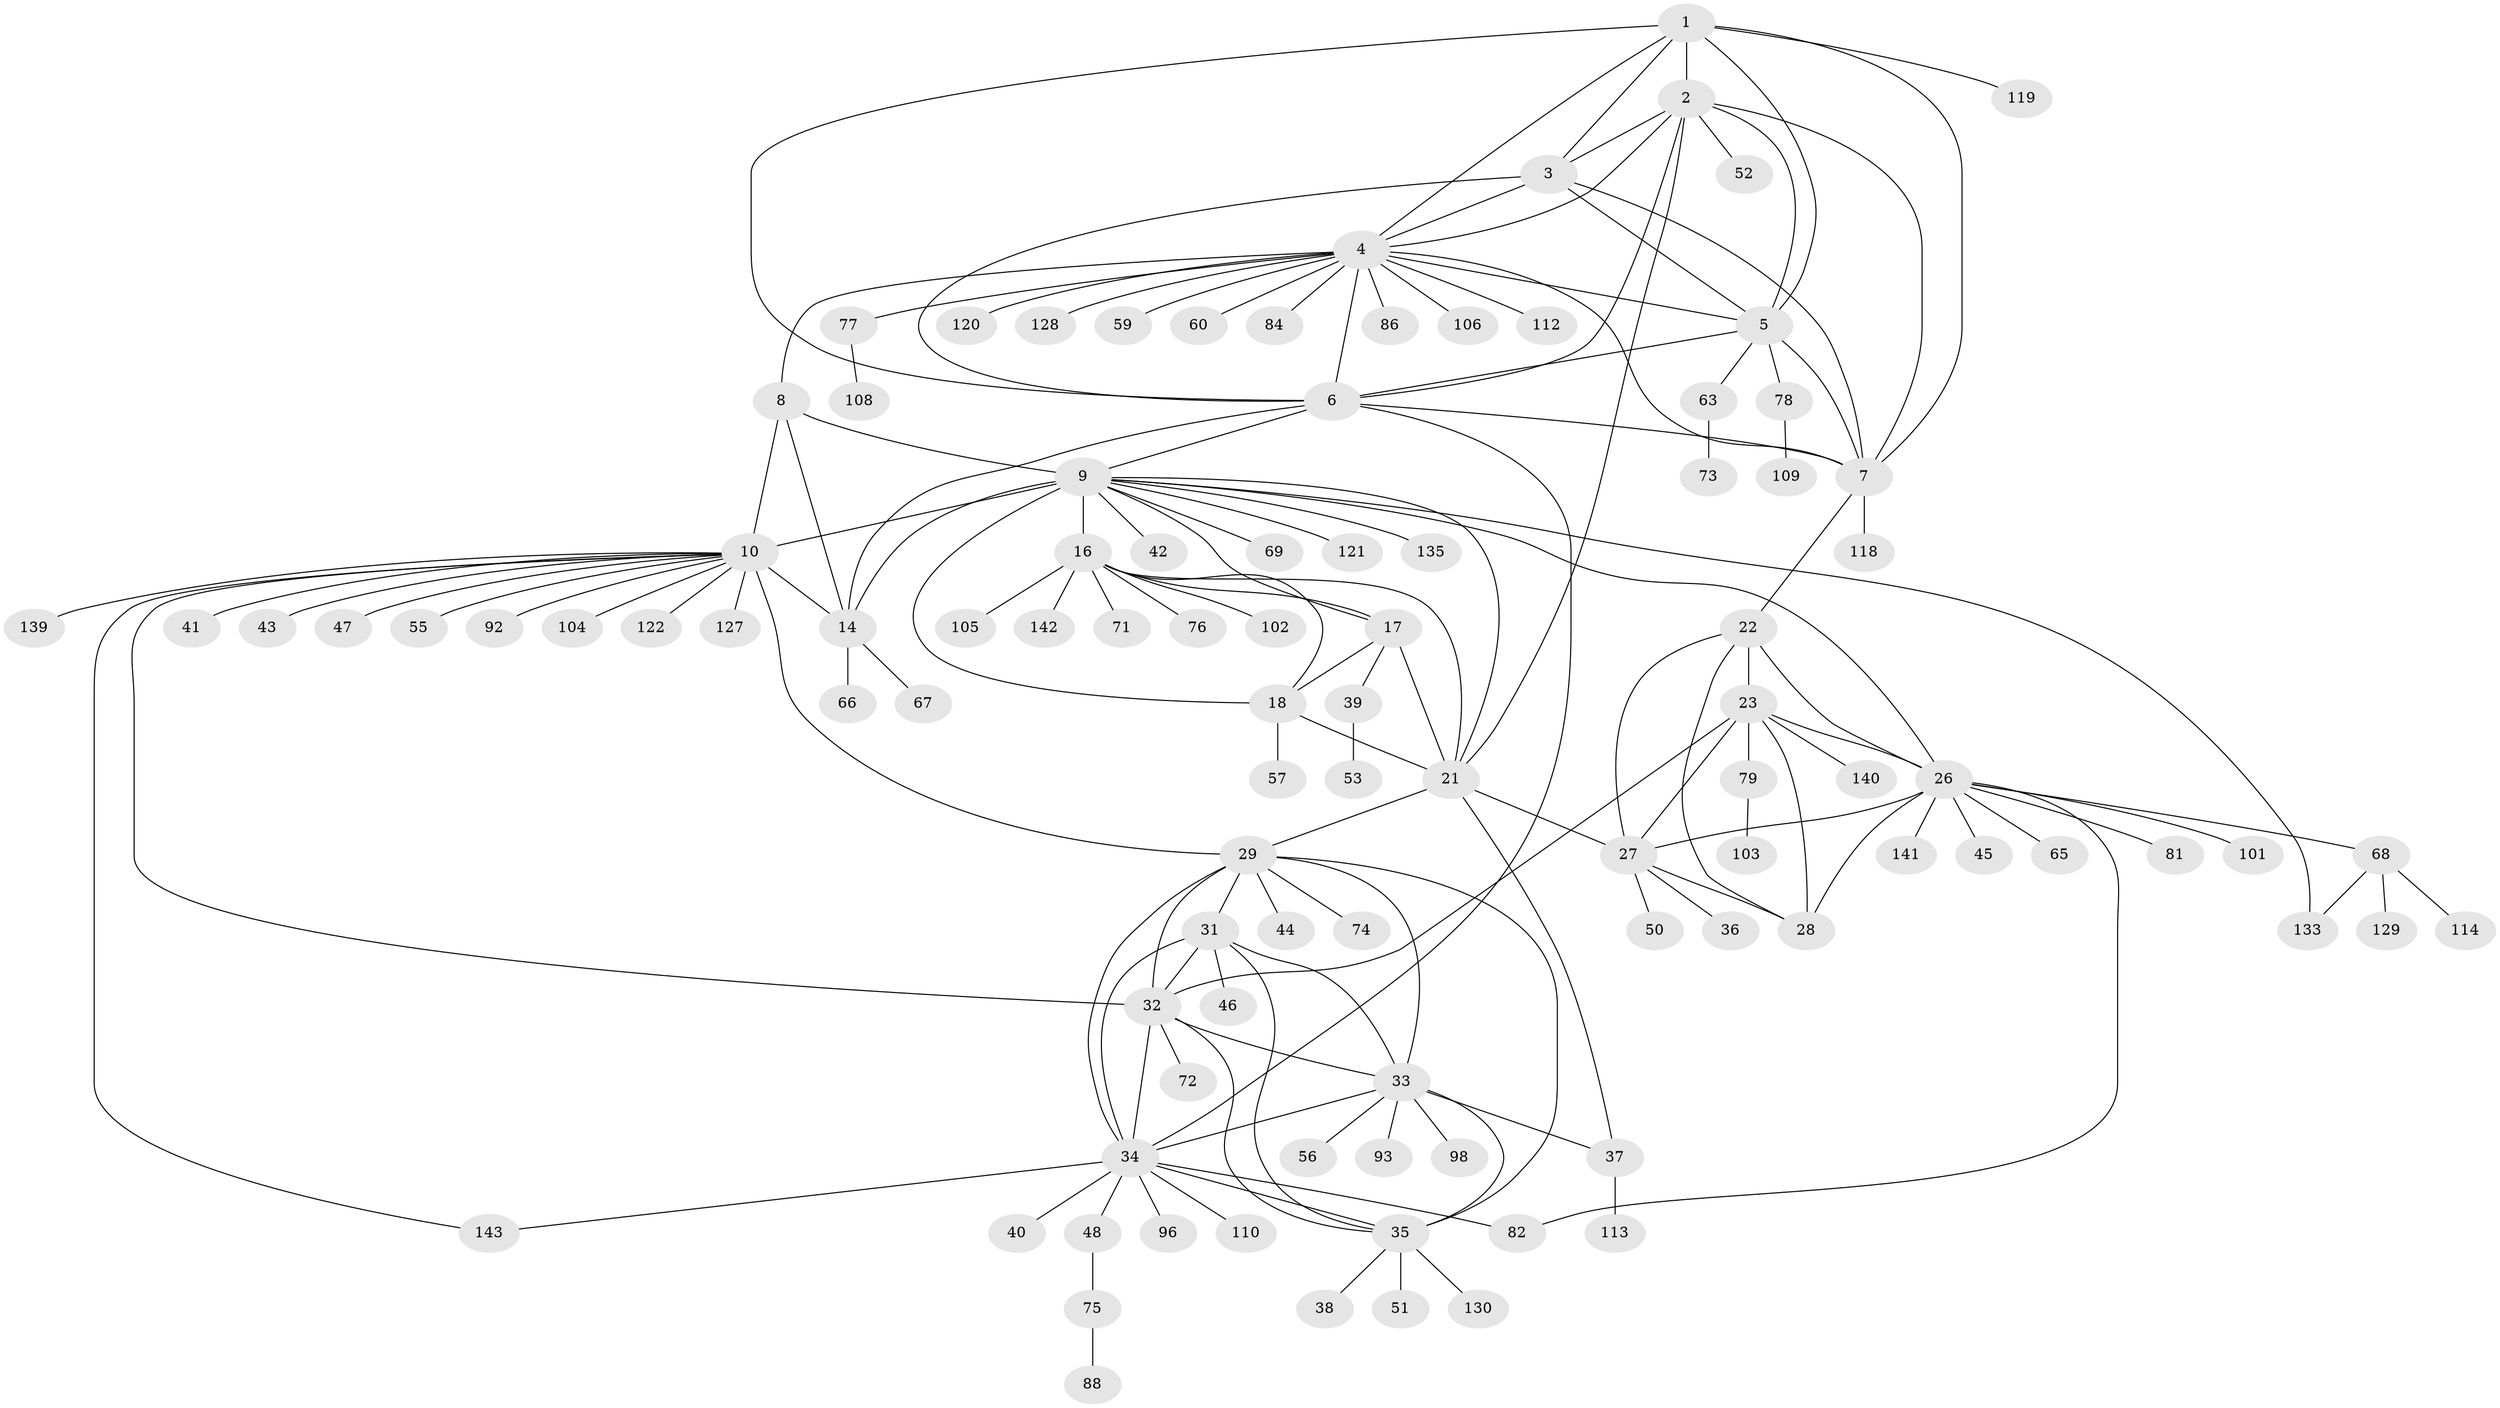 // original degree distribution, {7: 0.04861111111111111, 8: 0.034722222222222224, 6: 0.027777777777777776, 16: 0.006944444444444444, 9: 0.04861111111111111, 15: 0.006944444444444444, 11: 0.013888888888888888, 12: 0.020833333333333332, 10: 0.020833333333333332, 14: 0.006944444444444444, 13: 0.006944444444444444, 1: 0.5902777777777778, 3: 0.034722222222222224, 2: 0.125, 4: 0.006944444444444444}
// Generated by graph-tools (version 1.1) at 2025/19/03/04/25 18:19:35]
// undirected, 100 vertices, 152 edges
graph export_dot {
graph [start="1"]
  node [color=gray90,style=filled];
  1;
  2;
  3;
  4;
  5;
  6 [super="+94"];
  7;
  8 [super="+131+115"];
  9 [super="+85+13"];
  10 [super="+12+11+61+62+111+132+136+58"];
  14;
  16 [super="+19"];
  17;
  18 [super="+125+70"];
  21 [super="+83+123"];
  22 [super="+144"];
  23 [super="+24+25+64+99+100+90"];
  26;
  27;
  28;
  29 [super="+30"];
  31;
  32 [super="+95+91+107"];
  33;
  34;
  35;
  36;
  37;
  38 [super="+49"];
  39;
  40;
  41;
  42;
  43;
  44;
  45;
  46;
  47;
  48 [super="+116"];
  50;
  51;
  52 [super="+80"];
  53 [super="+117"];
  55;
  56;
  57;
  59;
  60;
  63;
  65;
  66;
  67;
  68;
  69;
  71;
  72;
  73;
  74;
  75;
  76;
  77;
  78;
  79;
  81;
  82;
  84 [super="+124"];
  86;
  88;
  92 [super="+134"];
  93;
  96;
  98;
  101;
  102;
  103;
  104;
  105;
  106;
  108;
  109;
  110;
  112;
  113;
  114;
  118 [super="+138+137"];
  119;
  120;
  121;
  122;
  127;
  128;
  129;
  130;
  133;
  135;
  139;
  140;
  141;
  142;
  143;
  1 -- 2;
  1 -- 3;
  1 -- 4;
  1 -- 5;
  1 -- 6;
  1 -- 7;
  1 -- 119;
  2 -- 3;
  2 -- 4;
  2 -- 5;
  2 -- 6;
  2 -- 7;
  2 -- 21;
  2 -- 52;
  3 -- 4;
  3 -- 5;
  3 -- 6;
  3 -- 7;
  4 -- 5;
  4 -- 6;
  4 -- 7;
  4 -- 8;
  4 -- 59;
  4 -- 60;
  4 -- 77;
  4 -- 84;
  4 -- 86;
  4 -- 106;
  4 -- 112;
  4 -- 120;
  4 -- 128;
  5 -- 6;
  5 -- 7;
  5 -- 63;
  5 -- 78;
  6 -- 7;
  6 -- 34;
  6 -- 9;
  6 -- 14;
  7 -- 22;
  7 -- 118;
  8 -- 9 [weight=2];
  8 -- 10 [weight=3];
  8 -- 14;
  9 -- 10 [weight=6];
  9 -- 14 [weight=2];
  9 -- 26;
  9 -- 69;
  9 -- 133;
  9 -- 135;
  9 -- 42;
  9 -- 16 [weight=3];
  9 -- 17;
  9 -- 18;
  9 -- 21;
  9 -- 121;
  10 -- 14 [weight=3];
  10 -- 41;
  10 -- 47;
  10 -- 55;
  10 -- 139;
  10 -- 143;
  10 -- 122;
  10 -- 29;
  10 -- 104;
  10 -- 43;
  10 -- 127;
  10 -- 92;
  10 -- 32;
  14 -- 66;
  14 -- 67;
  16 -- 17 [weight=3];
  16 -- 18 [weight=3];
  16 -- 21 [weight=3];
  16 -- 102;
  16 -- 71;
  16 -- 105;
  16 -- 76;
  16 -- 142;
  17 -- 18;
  17 -- 21;
  17 -- 39;
  18 -- 21;
  18 -- 57;
  21 -- 27;
  21 -- 37;
  21 -- 29;
  22 -- 23 [weight=3];
  22 -- 26;
  22 -- 27;
  22 -- 28;
  23 -- 26 [weight=3];
  23 -- 27 [weight=3];
  23 -- 28 [weight=3];
  23 -- 32;
  23 -- 79;
  23 -- 140;
  26 -- 27;
  26 -- 28;
  26 -- 45;
  26 -- 65;
  26 -- 68;
  26 -- 81;
  26 -- 82;
  26 -- 101;
  26 -- 141;
  27 -- 28;
  27 -- 36;
  27 -- 50;
  29 -- 31 [weight=2];
  29 -- 32 [weight=2];
  29 -- 33 [weight=2];
  29 -- 34 [weight=2];
  29 -- 35 [weight=2];
  29 -- 74;
  29 -- 44;
  31 -- 32;
  31 -- 33;
  31 -- 34;
  31 -- 35;
  31 -- 46;
  32 -- 33;
  32 -- 34;
  32 -- 35;
  32 -- 72;
  33 -- 34;
  33 -- 35;
  33 -- 37;
  33 -- 56;
  33 -- 93;
  33 -- 98;
  34 -- 35;
  34 -- 40;
  34 -- 48;
  34 -- 82;
  34 -- 96;
  34 -- 110;
  34 -- 143;
  35 -- 38;
  35 -- 51;
  35 -- 130;
  37 -- 113;
  39 -- 53;
  48 -- 75;
  63 -- 73;
  68 -- 114;
  68 -- 129;
  68 -- 133;
  75 -- 88;
  77 -- 108;
  78 -- 109;
  79 -- 103;
}
